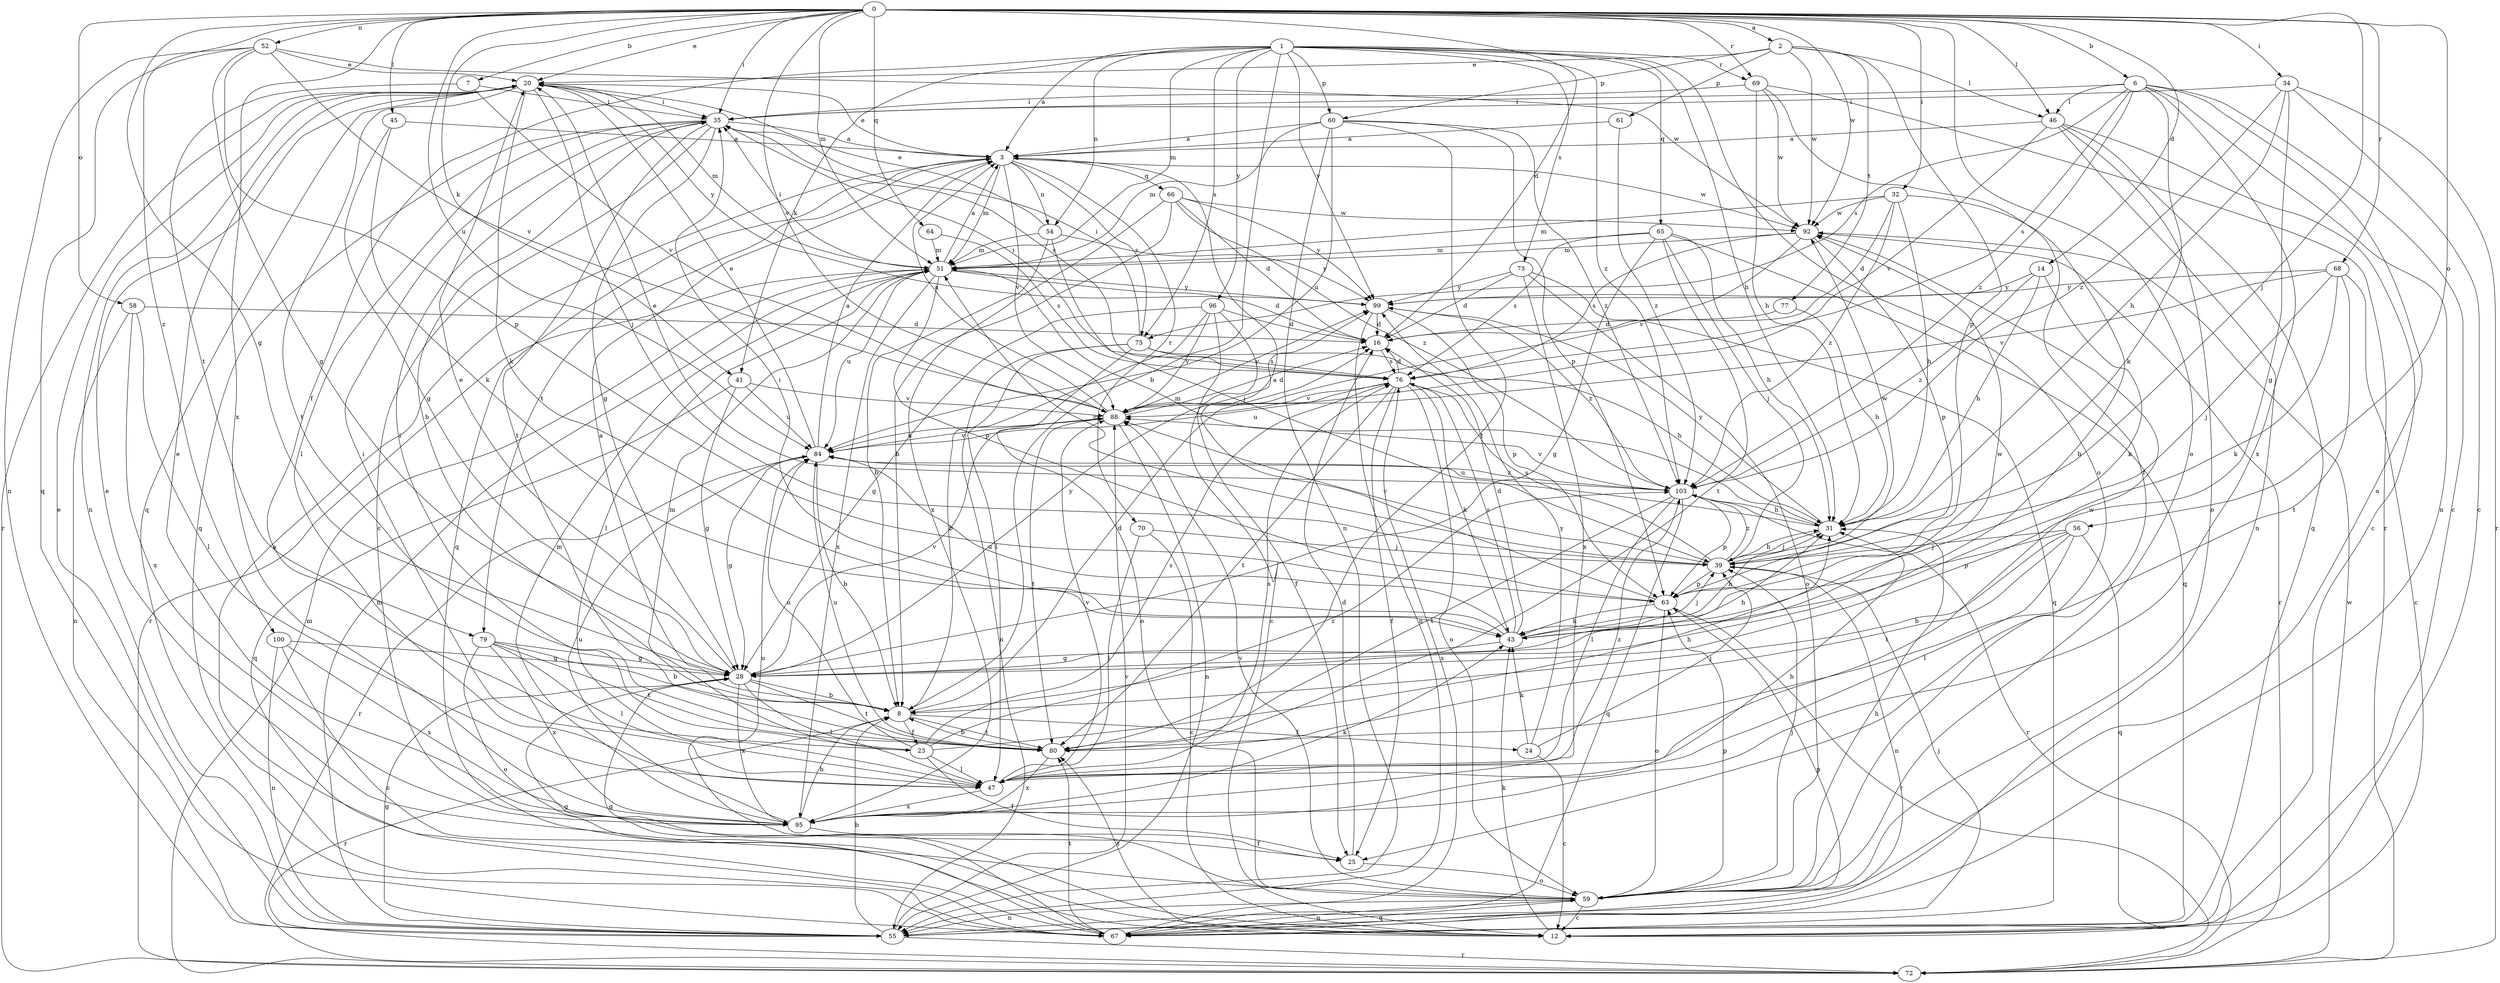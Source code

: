 strict digraph  {
0;
1;
2;
3;
6;
7;
8;
12;
14;
16;
20;
23;
24;
25;
28;
31;
32;
34;
35;
39;
41;
43;
45;
46;
47;
51;
52;
54;
55;
56;
58;
59;
60;
61;
63;
64;
65;
66;
67;
68;
69;
70;
72;
73;
75;
76;
77;
79;
80;
84;
88;
92;
95;
96;
99;
100;
103;
0 -> 2  [label=a];
0 -> 6  [label=b];
0 -> 7  [label=b];
0 -> 14  [label=d];
0 -> 16  [label=d];
0 -> 20  [label=e];
0 -> 28  [label=g];
0 -> 32  [label=i];
0 -> 34  [label=i];
0 -> 35  [label=i];
0 -> 39  [label=j];
0 -> 41  [label=k];
0 -> 45  [label=l];
0 -> 46  [label=l];
0 -> 51  [label=m];
0 -> 52  [label=n];
0 -> 56  [label=o];
0 -> 58  [label=o];
0 -> 59  [label=o];
0 -> 64  [label=q];
0 -> 68  [label=r];
0 -> 69  [label=r];
0 -> 84  [label=u];
0 -> 88  [label=v];
0 -> 92  [label=w];
0 -> 95  [label=x];
0 -> 100  [label=z];
1 -> 3  [label=a];
1 -> 8  [label=b];
1 -> 23  [label=f];
1 -> 31  [label=h];
1 -> 41  [label=k];
1 -> 51  [label=m];
1 -> 54  [label=n];
1 -> 59  [label=o];
1 -> 60  [label=p];
1 -> 65  [label=q];
1 -> 69  [label=r];
1 -> 73  [label=s];
1 -> 75  [label=s];
1 -> 96  [label=y];
1 -> 99  [label=y];
1 -> 103  [label=z];
2 -> 20  [label=e];
2 -> 46  [label=l];
2 -> 60  [label=p];
2 -> 61  [label=p];
2 -> 63  [label=p];
2 -> 77  [label=t];
2 -> 92  [label=w];
3 -> 20  [label=e];
3 -> 51  [label=m];
3 -> 54  [label=n];
3 -> 66  [label=q];
3 -> 67  [label=q];
3 -> 70  [label=r];
3 -> 75  [label=s];
3 -> 79  [label=t];
3 -> 88  [label=v];
3 -> 92  [label=w];
6 -> 12  [label=c];
6 -> 35  [label=i];
6 -> 43  [label=k];
6 -> 46  [label=l];
6 -> 55  [label=n];
6 -> 59  [label=o];
6 -> 75  [label=s];
6 -> 76  [label=s];
6 -> 95  [label=x];
6 -> 103  [label=z];
7 -> 35  [label=i];
7 -> 79  [label=t];
7 -> 88  [label=v];
8 -> 3  [label=a];
8 -> 16  [label=d];
8 -> 23  [label=f];
8 -> 24  [label=f];
8 -> 72  [label=r];
8 -> 80  [label=t];
12 -> 28  [label=g];
12 -> 43  [label=k];
12 -> 80  [label=t];
14 -> 31  [label=h];
14 -> 43  [label=k];
14 -> 99  [label=y];
14 -> 103  [label=z];
16 -> 76  [label=s];
20 -> 35  [label=i];
20 -> 39  [label=j];
20 -> 43  [label=k];
20 -> 51  [label=m];
20 -> 55  [label=n];
20 -> 67  [label=q];
20 -> 72  [label=r];
20 -> 80  [label=t];
20 -> 99  [label=y];
23 -> 25  [label=f];
23 -> 31  [label=h];
23 -> 35  [label=i];
23 -> 47  [label=l];
23 -> 51  [label=m];
23 -> 76  [label=s];
23 -> 84  [label=u];
23 -> 103  [label=z];
24 -> 12  [label=c];
24 -> 39  [label=j];
24 -> 43  [label=k];
24 -> 99  [label=y];
25 -> 16  [label=d];
25 -> 59  [label=o];
25 -> 84  [label=u];
28 -> 8  [label=b];
28 -> 20  [label=e];
28 -> 31  [label=h];
28 -> 47  [label=l];
28 -> 80  [label=t];
28 -> 88  [label=v];
28 -> 92  [label=w];
28 -> 95  [label=x];
28 -> 99  [label=y];
31 -> 20  [label=e];
31 -> 39  [label=j];
31 -> 51  [label=m];
31 -> 99  [label=y];
32 -> 8  [label=b];
32 -> 16  [label=d];
32 -> 31  [label=h];
32 -> 51  [label=m];
32 -> 92  [label=w];
32 -> 103  [label=z];
34 -> 12  [label=c];
34 -> 28  [label=g];
34 -> 31  [label=h];
34 -> 35  [label=i];
34 -> 72  [label=r];
34 -> 103  [label=z];
35 -> 3  [label=a];
35 -> 8  [label=b];
35 -> 12  [label=c];
35 -> 28  [label=g];
35 -> 47  [label=l];
35 -> 67  [label=q];
35 -> 76  [label=s];
35 -> 80  [label=t];
39 -> 31  [label=h];
39 -> 51  [label=m];
39 -> 55  [label=n];
39 -> 63  [label=p];
39 -> 76  [label=s];
39 -> 88  [label=v];
39 -> 92  [label=w];
39 -> 103  [label=z];
41 -> 28  [label=g];
41 -> 67  [label=q];
41 -> 84  [label=u];
41 -> 88  [label=v];
43 -> 16  [label=d];
43 -> 28  [label=g];
43 -> 31  [label=h];
43 -> 35  [label=i];
43 -> 39  [label=j];
43 -> 76  [label=s];
43 -> 84  [label=u];
45 -> 3  [label=a];
45 -> 28  [label=g];
45 -> 43  [label=k];
46 -> 3  [label=a];
46 -> 12  [label=c];
46 -> 55  [label=n];
46 -> 59  [label=o];
46 -> 67  [label=q];
46 -> 88  [label=v];
47 -> 35  [label=i];
47 -> 76  [label=s];
47 -> 88  [label=v];
47 -> 92  [label=w];
47 -> 95  [label=x];
47 -> 103  [label=z];
51 -> 3  [label=a];
51 -> 16  [label=d];
51 -> 35  [label=i];
51 -> 47  [label=l];
51 -> 63  [label=p];
51 -> 72  [label=r];
51 -> 84  [label=u];
51 -> 95  [label=x];
51 -> 99  [label=y];
52 -> 20  [label=e];
52 -> 28  [label=g];
52 -> 55  [label=n];
52 -> 63  [label=p];
52 -> 67  [label=q];
52 -> 88  [label=v];
52 -> 92  [label=w];
54 -> 8  [label=b];
54 -> 20  [label=e];
54 -> 39  [label=j];
54 -> 51  [label=m];
54 -> 99  [label=y];
55 -> 8  [label=b];
55 -> 20  [label=e];
55 -> 28  [label=g];
55 -> 51  [label=m];
55 -> 72  [label=r];
55 -> 88  [label=v];
56 -> 8  [label=b];
56 -> 39  [label=j];
56 -> 47  [label=l];
56 -> 63  [label=p];
56 -> 67  [label=q];
56 -> 80  [label=t];
58 -> 16  [label=d];
58 -> 47  [label=l];
58 -> 55  [label=n];
58 -> 95  [label=x];
59 -> 12  [label=c];
59 -> 20  [label=e];
59 -> 31  [label=h];
59 -> 39  [label=j];
59 -> 55  [label=n];
59 -> 63  [label=p];
59 -> 67  [label=q];
59 -> 88  [label=v];
60 -> 3  [label=a];
60 -> 51  [label=m];
60 -> 55  [label=n];
60 -> 63  [label=p];
60 -> 80  [label=t];
60 -> 84  [label=u];
60 -> 103  [label=z];
61 -> 3  [label=a];
61 -> 103  [label=z];
63 -> 3  [label=a];
63 -> 43  [label=k];
63 -> 59  [label=o];
63 -> 72  [label=r];
64 -> 51  [label=m];
64 -> 76  [label=s];
65 -> 28  [label=g];
65 -> 31  [label=h];
65 -> 39  [label=j];
65 -> 51  [label=m];
65 -> 67  [label=q];
65 -> 76  [label=s];
65 -> 80  [label=t];
66 -> 8  [label=b];
66 -> 16  [label=d];
66 -> 92  [label=w];
66 -> 95  [label=x];
66 -> 99  [label=y];
66 -> 103  [label=z];
67 -> 3  [label=a];
67 -> 28  [label=g];
67 -> 39  [label=j];
67 -> 59  [label=o];
67 -> 63  [label=p];
67 -> 76  [label=s];
67 -> 80  [label=t];
68 -> 12  [label=c];
68 -> 39  [label=j];
68 -> 43  [label=k];
68 -> 80  [label=t];
68 -> 88  [label=v];
68 -> 99  [label=y];
69 -> 25  [label=f];
69 -> 31  [label=h];
69 -> 35  [label=i];
69 -> 72  [label=r];
69 -> 92  [label=w];
70 -> 12  [label=c];
70 -> 39  [label=j];
70 -> 47  [label=l];
72 -> 51  [label=m];
72 -> 92  [label=w];
73 -> 16  [label=d];
73 -> 59  [label=o];
73 -> 67  [label=q];
73 -> 95  [label=x];
73 -> 99  [label=y];
75 -> 8  [label=b];
75 -> 31  [label=h];
75 -> 35  [label=i];
75 -> 55  [label=n];
75 -> 59  [label=o];
75 -> 76  [label=s];
76 -> 16  [label=d];
76 -> 25  [label=f];
76 -> 35  [label=i];
76 -> 43  [label=k];
76 -> 59  [label=o];
76 -> 80  [label=t];
76 -> 84  [label=u];
76 -> 88  [label=v];
77 -> 16  [label=d];
77 -> 31  [label=h];
79 -> 8  [label=b];
79 -> 28  [label=g];
79 -> 47  [label=l];
79 -> 59  [label=o];
79 -> 80  [label=t];
79 -> 95  [label=x];
80 -> 8  [label=b];
80 -> 84  [label=u];
80 -> 95  [label=x];
84 -> 3  [label=a];
84 -> 8  [label=b];
84 -> 20  [label=e];
84 -> 28  [label=g];
84 -> 72  [label=r];
84 -> 88  [label=v];
84 -> 103  [label=z];
88 -> 3  [label=a];
88 -> 16  [label=d];
88 -> 55  [label=n];
88 -> 80  [label=t];
88 -> 84  [label=u];
88 -> 99  [label=y];
92 -> 51  [label=m];
92 -> 63  [label=p];
92 -> 72  [label=r];
92 -> 76  [label=s];
92 -> 88  [label=v];
95 -> 8  [label=b];
95 -> 20  [label=e];
95 -> 25  [label=f];
95 -> 31  [label=h];
95 -> 43  [label=k];
95 -> 51  [label=m];
95 -> 84  [label=u];
96 -> 12  [label=c];
96 -> 16  [label=d];
96 -> 25  [label=f];
96 -> 28  [label=g];
96 -> 47  [label=l];
96 -> 88  [label=v];
99 -> 16  [label=d];
99 -> 55  [label=n];
99 -> 63  [label=p];
99 -> 103  [label=z];
100 -> 12  [label=c];
100 -> 28  [label=g];
100 -> 55  [label=n];
100 -> 95  [label=x];
103 -> 31  [label=h];
103 -> 47  [label=l];
103 -> 63  [label=p];
103 -> 67  [label=q];
103 -> 72  [label=r];
103 -> 80  [label=t];
103 -> 84  [label=u];
103 -> 88  [label=v];
}

